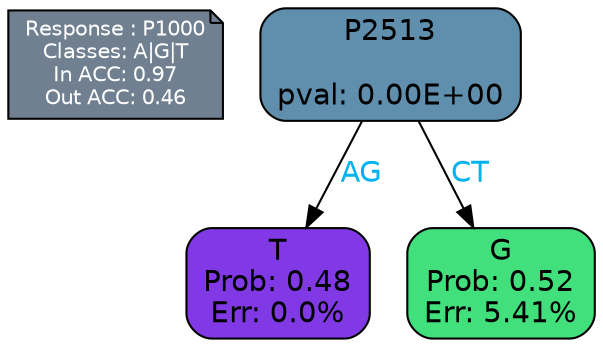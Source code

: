 digraph Tree {
node [shape=box, style="filled, rounded", color="black", fontname=helvetica] ;
graph [ranksep=equally, splines=polylines, bgcolor=transparent, dpi=600] ;
edge [fontname=helvetica] ;
LEGEND [label="Response : P1000
Classes: A|G|T
In ACC: 0.97
Out ACC: 0.46
",shape=note,align=left,style=filled,fillcolor="slategray",fontcolor="white",fontsize=10];1 [label="P2513

pval: 0.00E+00", fillcolor="#608fae"] ;
2 [label="T
Prob: 0.48
Err: 0.0%", fillcolor="#8139e5"] ;
3 [label="G
Prob: 0.52
Err: 5.41%", fillcolor="#42df7d"] ;
1 -> 2 [label="AG",fontcolor=deepskyblue2] ;
1 -> 3 [label="CT",fontcolor=deepskyblue2] ;
{rank = same; 2;3;}{rank = same; LEGEND;1;}}